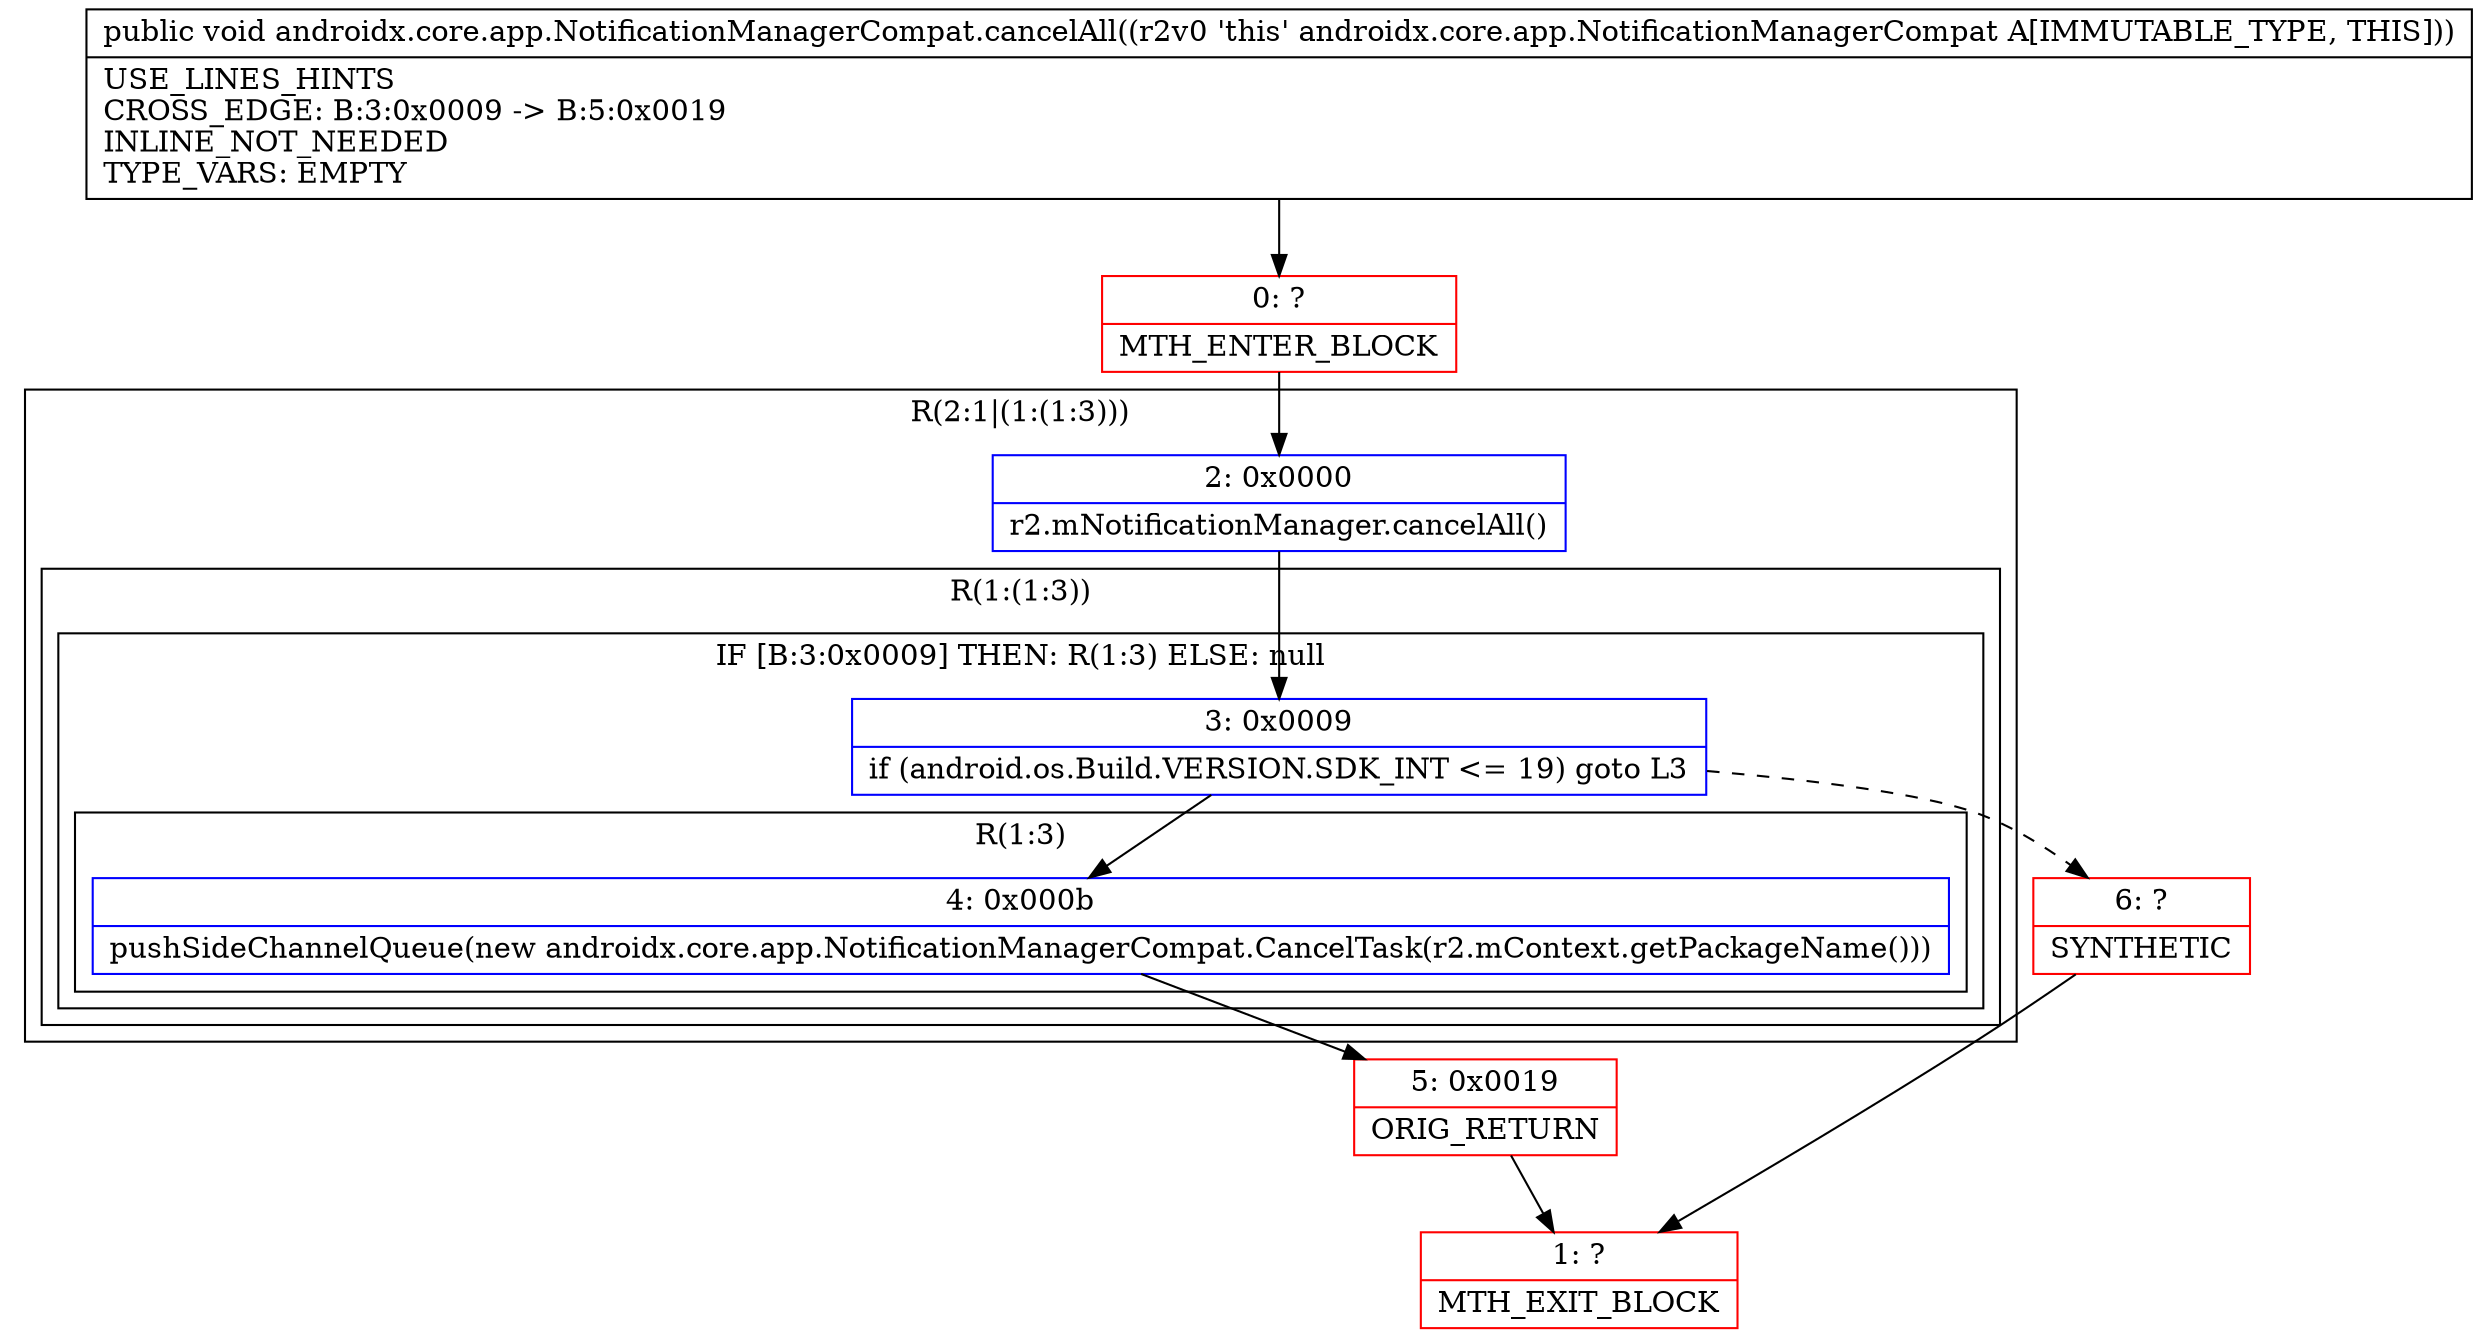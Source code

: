 digraph "CFG forandroidx.core.app.NotificationManagerCompat.cancelAll()V" {
subgraph cluster_Region_1748677751 {
label = "R(2:1|(1:(1:3)))";
node [shape=record,color=blue];
Node_2 [shape=record,label="{2\:\ 0x0000|r2.mNotificationManager.cancelAll()\l}"];
subgraph cluster_Region_20165782 {
label = "R(1:(1:3))";
node [shape=record,color=blue];
subgraph cluster_IfRegion_1090318544 {
label = "IF [B:3:0x0009] THEN: R(1:3) ELSE: null";
node [shape=record,color=blue];
Node_3 [shape=record,label="{3\:\ 0x0009|if (android.os.Build.VERSION.SDK_INT \<= 19) goto L3\l}"];
subgraph cluster_Region_1991277155 {
label = "R(1:3)";
node [shape=record,color=blue];
Node_4 [shape=record,label="{4\:\ 0x000b|pushSideChannelQueue(new androidx.core.app.NotificationManagerCompat.CancelTask(r2.mContext.getPackageName()))\l}"];
}
}
}
}
Node_0 [shape=record,color=red,label="{0\:\ ?|MTH_ENTER_BLOCK\l}"];
Node_5 [shape=record,color=red,label="{5\:\ 0x0019|ORIG_RETURN\l}"];
Node_1 [shape=record,color=red,label="{1\:\ ?|MTH_EXIT_BLOCK\l}"];
Node_6 [shape=record,color=red,label="{6\:\ ?|SYNTHETIC\l}"];
MethodNode[shape=record,label="{public void androidx.core.app.NotificationManagerCompat.cancelAll((r2v0 'this' androidx.core.app.NotificationManagerCompat A[IMMUTABLE_TYPE, THIS]))  | USE_LINES_HINTS\lCROSS_EDGE: B:3:0x0009 \-\> B:5:0x0019\lINLINE_NOT_NEEDED\lTYPE_VARS: EMPTY\l}"];
MethodNode -> Node_0;Node_2 -> Node_3;
Node_3 -> Node_4;
Node_3 -> Node_6[style=dashed];
Node_4 -> Node_5;
Node_0 -> Node_2;
Node_5 -> Node_1;
Node_6 -> Node_1;
}

